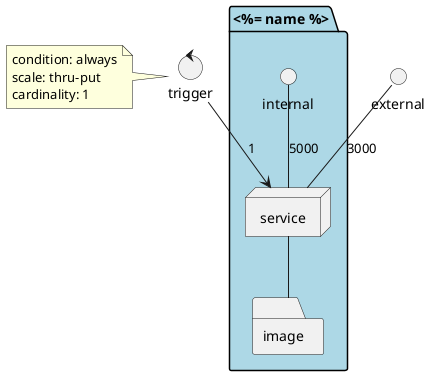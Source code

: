 @startuml

interface external
control trigger

package  "<%= name %>" #lightblue {
  interface internal
  node service
  folder image
}
service -- image
external -- service : 3000
internal -- service : 5000

trigger --> service : 1
note left of trigger
condition: always
scale: thru-put
cardinality: 1
end note
@enduml
